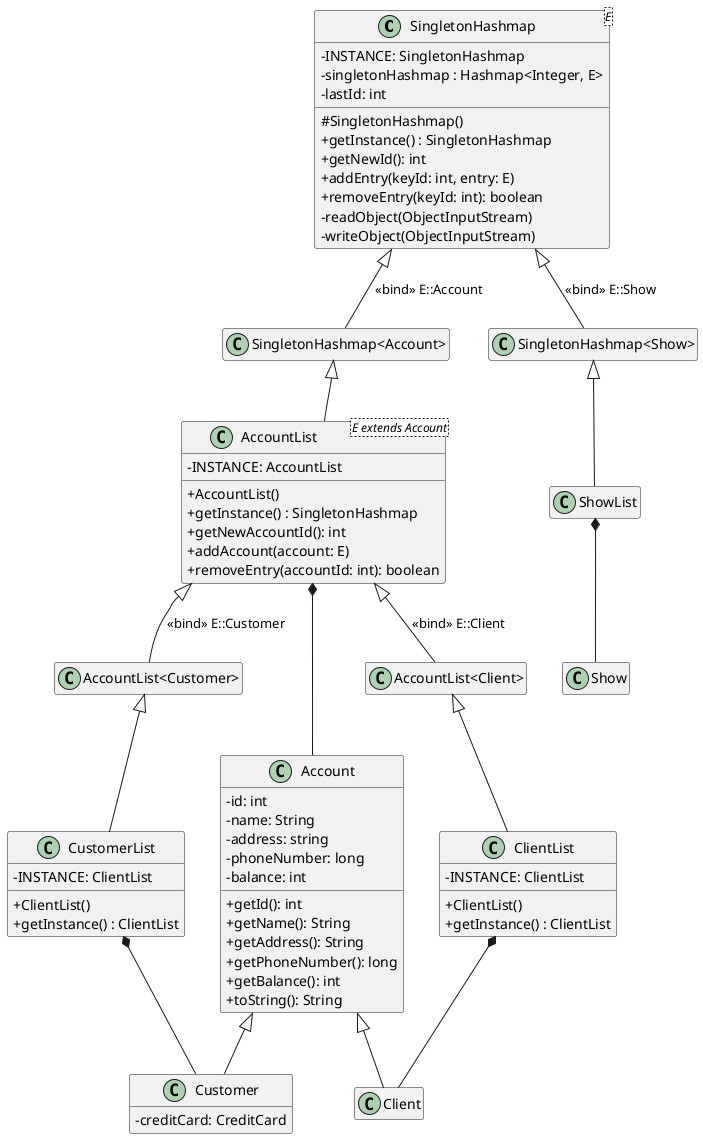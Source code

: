 @startuml

skinparam classAttributeIconSize 0
hide empty members

class SingletonHashmap<E> {
    -INSTANCE: SingletonHashmap
    -singletonHashmap : Hashmap<Integer, E>
    -lastId: int
    #SingletonHashmap()
    +getInstance() : SingletonHashmap
    +getNewId(): int
    +addEntry(keyId: int, entry: E)
    +removeEntry(keyId: int): boolean
    -readObject(ObjectInputStream)
    -writeObject(ObjectInputStream)
}

class AccountList<E extends Account> {
    -INSTANCE: AccountList
    +AccountList()
    +getInstance() : SingletonHashmap
    +getNewAccountId(): int
    +addAccount(account: E)
    +removeEntry(accountId: int): boolean
}

class ClientList {
    -INSTANCE: ClientList
    +ClientList()
    +getInstance() : ClientList
}

class CustomerList {
    -INSTANCE: ClientList
    +ClientList()
    +getInstance() : ClientList
}

class Account {
    -id: int
    -name: String
    -address: string
    -phoneNumber: long
    -balance: int
    +getId(): int
    +getName(): String
    +getAddress(): String
    +getPhoneNumber(): long
    +getBalance(): int
    +toString(): String
}

class Customer {
    -creditCard: CreditCard
}

SingletonHashmap <|-- "SingletonHashmap<Account>" : "«bind» E::Account"
SingletonHashmap <|-- "SingletonHashmap<Show>" : "«bind» E::Show"
"SingletonHashmap<Account>" <|-- AccountList
"SingletonHashmap<Show>" <|-- ShowList
AccountList <|-- "AccountList<Client>" : "«bind» E::Client"
AccountList <|-- "AccountList<Customer>" : "«bind» E::Customer"
"AccountList<Client>" <|-- ClientList
"AccountList<Customer>" <|-- CustomerList

Account <|-- Client
Account <|-- Customer

AccountList *-- Account
ClientList *-- Client
CustomerList *-- Customer
ShowList *-- Show

@enduml